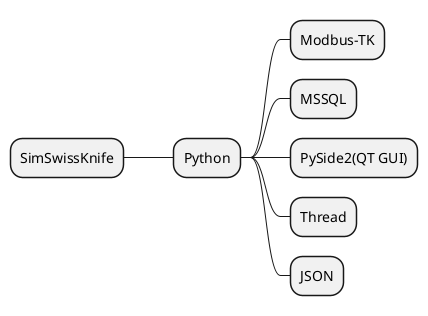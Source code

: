 @startmindmap SimSwissKnife
* SimSwissKnife
** Python
*** Modbus-TK
*** MSSQL
*** PySide2(QT GUI)
*** Thread
*** JSON
@endmindmap